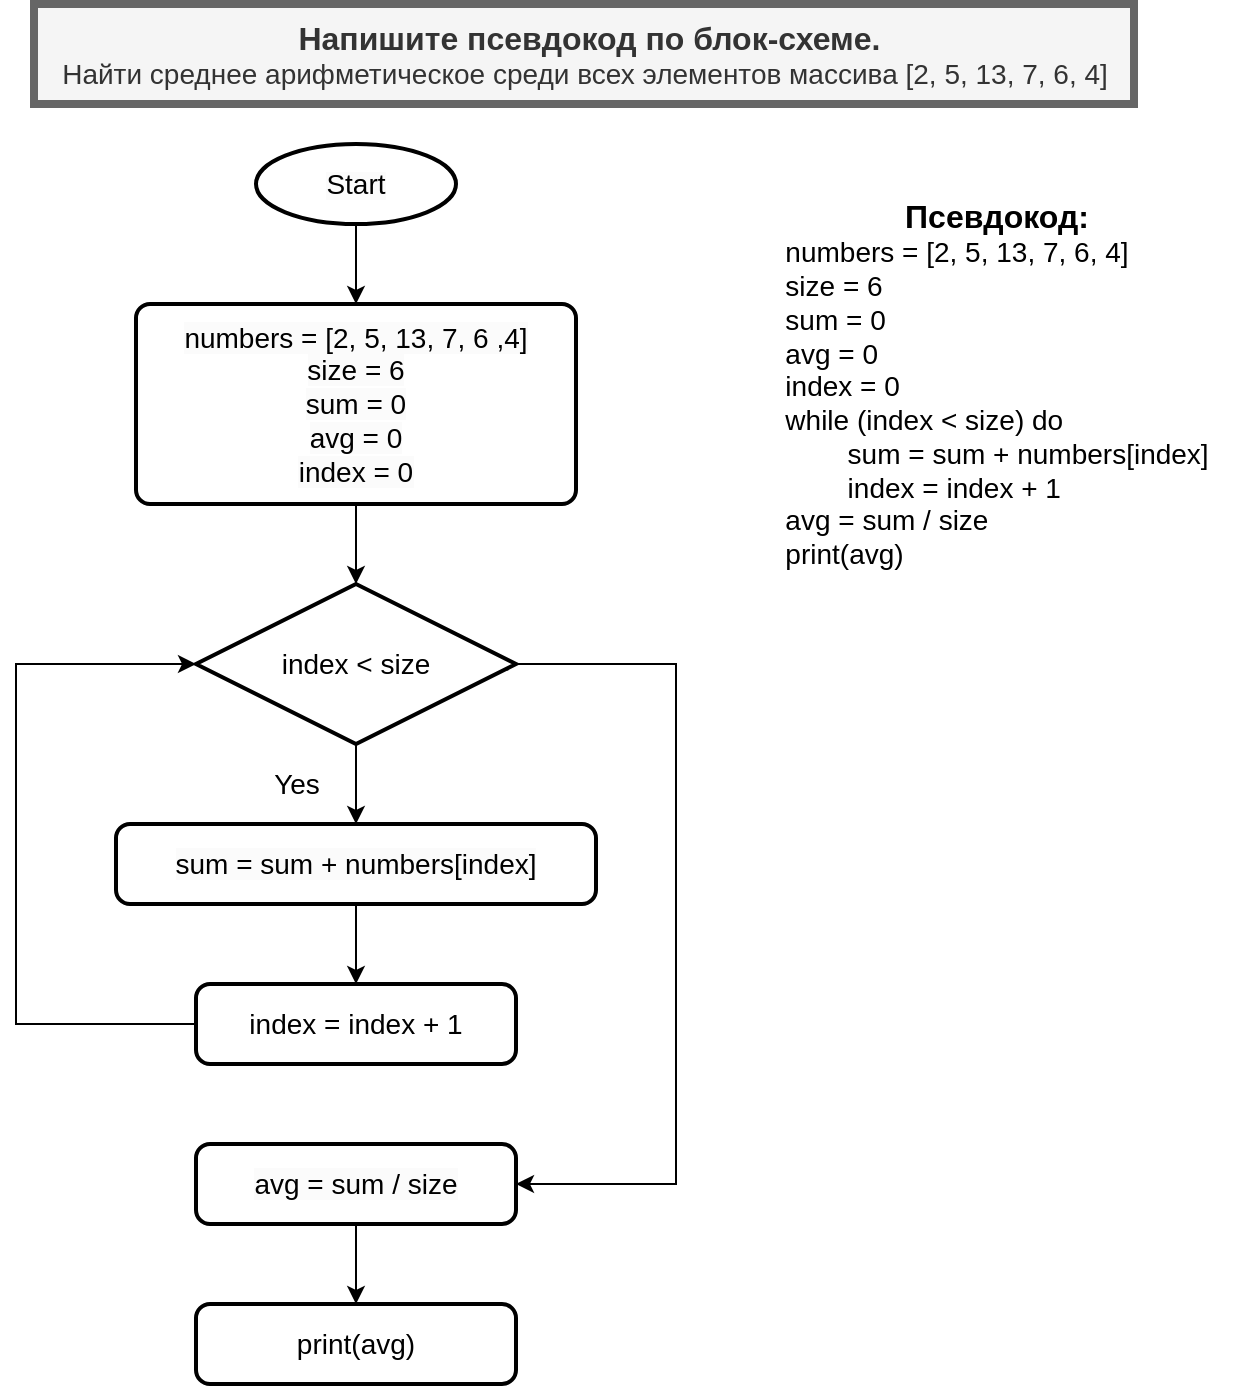<mxfile version="20.5.3" type="embed"><diagram name="Страница — 1" id="8HpTapa71NCDoCe-ygBM"><mxGraphModel dx="1064" dy="743" grid="1" gridSize="10" guides="1" tooltips="1" connect="1" arrows="1" fold="1" page="1" pageScale="1" pageWidth="827" pageHeight="1169" math="0" shadow="0"><root><mxCell id="0"/><mxCell id="1" parent="0"/><mxCell id="wdOULMjsJKmyOhc7D2AF-30" value="Yes" style="text;html=1;align=center;verticalAlign=middle;resizable=0;points=[];autosize=1;strokeColor=none;fillColor=none;fontSize=14;" parent="1" vertex="1"><mxGeometry x="245" y="450" width="50" height="30" as="geometry"/></mxCell><mxCell id="wdOULMjsJKmyOhc7D2AF-35" value="&lt;b&gt;&lt;font style=&quot;font-size: 16px;&quot;&gt;&amp;nbsp;Напишите псевдокод по блок-схеме.&lt;/font&gt;&lt;/b&gt; &lt;br&gt;&lt;font style=&quot;font-size: 14px;&quot;&gt;Найти среднее арифметическое среди всех элементов массива [2, 5, 13, 7, 6, 4]&lt;/font&gt;" style="text;html=1;align=center;verticalAlign=middle;resizable=0;points=[];autosize=1;strokeWidth=4;fillColor=#f5f5f5;fontColor=#333333;strokeColor=#666666;" parent="1" vertex="1"><mxGeometry x="139" y="40" width="550" height="50" as="geometry"/></mxCell><mxCell id="wdOULMjsJKmyOhc7D2AF-36" value="&lt;div style=&quot;&quot;&gt;&lt;b style=&quot;&quot;&gt;&lt;font style=&quot;font-size: 16px;&quot;&gt;Псевдокод:&lt;/font&gt;&lt;/b&gt;&lt;/div&gt;&lt;div style=&quot;text-align: left; font-size: 14px;&quot;&gt;&lt;span style=&quot;background-color: initial;&quot;&gt;&lt;font style=&quot;font-size: 14px;&quot;&gt;numbers = [2, 5, 13, 7, 6, 4]&lt;/font&gt;&lt;/span&gt;&lt;/div&gt;&lt;div style=&quot;text-align: left; font-size: 14px;&quot;&gt;&lt;span style=&quot;background-color: initial;&quot;&gt;&lt;font style=&quot;font-size: 14px;&quot;&gt;size = 6&lt;/font&gt;&lt;/span&gt;&lt;/div&gt;&lt;div style=&quot;text-align: left; font-size: 14px;&quot;&gt;&lt;span style=&quot;background-color: initial;&quot;&gt;&lt;font style=&quot;font-size: 14px;&quot;&gt;sum = 0&lt;/font&gt;&lt;/span&gt;&lt;/div&gt;&lt;div style=&quot;text-align: left; font-size: 14px;&quot;&gt;&lt;font style=&quot;font-size: 14px;&quot;&gt;avg = 0&lt;/font&gt;&lt;/div&gt;&lt;div style=&quot;text-align: left; font-size: 14px;&quot;&gt;&lt;font style=&quot;font-size: 14px;&quot;&gt;index = 0&lt;/font&gt;&lt;/div&gt;&lt;div style=&quot;text-align: left; font-size: 14px;&quot;&gt;&lt;font style=&quot;font-size: 14px;&quot;&gt;while (index &amp;lt; size) do&lt;/font&gt;&lt;/div&gt;&lt;div style=&quot;text-align: left; font-size: 14px;&quot;&gt;&lt;font style=&quot;font-size: 14px;&quot;&gt;&lt;span style=&quot;white-space: pre;&quot;&gt;&#9;&lt;/span&gt;sum = sum + numbers[index]&lt;br&gt;&lt;/font&gt;&lt;/div&gt;&lt;div style=&quot;text-align: left; font-size: 14px;&quot;&gt;&lt;font style=&quot;font-size: 14px;&quot;&gt;&lt;span style=&quot;white-space: pre;&quot;&gt;&#9;&lt;/span&gt;index = index + 1&lt;br&gt;&lt;/font&gt;&lt;/div&gt;&lt;div style=&quot;text-align: left; font-size: 14px;&quot;&gt;&lt;font style=&quot;font-size: 14px;&quot;&gt;avg = sum / size&lt;/font&gt;&lt;/div&gt;&lt;div style=&quot;text-align: left; font-size: 14px;&quot;&gt;&lt;font style=&quot;font-size: 14px;&quot;&gt;print(avg)&lt;/font&gt;&lt;/div&gt;" style="text;html=1;align=center;verticalAlign=middle;resizable=0;points=[];autosize=1;strokeColor=none;fillColor=none;fontSize=16;" parent="1" vertex="1"><mxGeometry x="500" y="130" width="240" height="200" as="geometry"/></mxCell><mxCell id="wdOULMjsJKmyOhc7D2AF-42" value="" style="edgeStyle=orthogonalEdgeStyle;rounded=0;orthogonalLoop=1;jettySize=auto;html=1;" parent="1" source="wdOULMjsJKmyOhc7D2AF-38" target="wdOULMjsJKmyOhc7D2AF-39" edge="1"><mxGeometry relative="1" as="geometry"/></mxCell><mxCell id="wdOULMjsJKmyOhc7D2AF-38" value="&lt;span style=&quot;color: rgb(0, 0, 0); font-family: Helvetica; font-style: normal; font-variant-ligatures: normal; font-variant-caps: normal; letter-spacing: normal; orphans: 2; text-indent: 0px; text-transform: none; widows: 2; word-spacing: 0px; -webkit-text-stroke-width: 0px; background-color: rgb(251, 251, 251); text-decoration-thickness: initial; text-decoration-style: initial; text-decoration-color: initial; float: none; display: inline !important;&quot;&gt;&lt;font style=&quot;font-size: 14px;&quot;&gt;Start&lt;/font&gt;&lt;/span&gt;" style="strokeWidth=2;html=1;shape=mxgraph.flowchart.start_1;whiteSpace=wrap;align=center;" parent="1" vertex="1"><mxGeometry x="250" y="110" width="100" height="40" as="geometry"/></mxCell><mxCell id="wdOULMjsJKmyOhc7D2AF-43" value="" style="edgeStyle=orthogonalEdgeStyle;rounded=0;orthogonalLoop=1;jettySize=auto;html=1;" parent="1" source="wdOULMjsJKmyOhc7D2AF-39" target="wdOULMjsJKmyOhc7D2AF-41" edge="1"><mxGeometry relative="1" as="geometry"/></mxCell><mxCell id="wdOULMjsJKmyOhc7D2AF-39" value="&lt;font style=&quot;font-size: 14px;&quot;&gt;&lt;span style=&quot;color: rgb(0, 0, 0); font-family: Helvetica; font-style: normal; font-variant-ligatures: normal; font-variant-caps: normal; font-weight: 400; letter-spacing: normal; orphans: 2; text-align: center; text-indent: 0px; text-transform: none; widows: 2; word-spacing: 0px; -webkit-text-stroke-width: 0px; background-color: rgb(251, 251, 251); text-decoration-thickness: initial; text-decoration-style: initial; text-decoration-color: initial; float: none; display: inline !important;&quot;&gt;numbers = [2, 5, 13, 7, 6 ,4]&lt;/span&gt;&lt;br style=&quot;border-color: var(--border-color); color: rgb(0, 0, 0); font-family: Helvetica; font-style: normal; font-variant-ligatures: normal; font-variant-caps: normal; font-weight: 400; letter-spacing: normal; orphans: 2; text-align: center; text-indent: 0px; text-transform: none; widows: 2; word-spacing: 0px; -webkit-text-stroke-width: 0px; background-color: rgb(251, 251, 251); text-decoration-thickness: initial; text-decoration-style: initial; text-decoration-color: initial;&quot;&gt;&lt;span style=&quot;color: rgb(0, 0, 0); font-family: Helvetica; font-style: normal; font-variant-ligatures: normal; font-variant-caps: normal; font-weight: 400; letter-spacing: normal; orphans: 2; text-align: center; text-indent: 0px; text-transform: none; widows: 2; word-spacing: 0px; -webkit-text-stroke-width: 0px; background-color: rgb(251, 251, 251); text-decoration-thickness: initial; text-decoration-style: initial; text-decoration-color: initial; float: none; display: inline !important;&quot;&gt;size = 6&lt;/span&gt;&lt;br style=&quot;border-color: var(--border-color); color: rgb(0, 0, 0); font-family: Helvetica; font-style: normal; font-variant-ligatures: normal; font-variant-caps: normal; font-weight: 400; letter-spacing: normal; orphans: 2; text-align: center; text-indent: 0px; text-transform: none; widows: 2; word-spacing: 0px; -webkit-text-stroke-width: 0px; background-color: rgb(251, 251, 251); text-decoration-thickness: initial; text-decoration-style: initial; text-decoration-color: initial;&quot;&gt;&lt;span style=&quot;color: rgb(0, 0, 0); font-family: Helvetica; font-style: normal; font-variant-ligatures: normal; font-variant-caps: normal; font-weight: 400; letter-spacing: normal; orphans: 2; text-align: center; text-indent: 0px; text-transform: none; widows: 2; word-spacing: 0px; -webkit-text-stroke-width: 0px; background-color: rgb(251, 251, 251); text-decoration-thickness: initial; text-decoration-style: initial; text-decoration-color: initial; float: none; display: inline !important;&quot;&gt;sum = 0&lt;/span&gt;&lt;br style=&quot;border-color: var(--border-color); color: rgb(0, 0, 0); font-family: Helvetica; font-style: normal; font-variant-ligatures: normal; font-variant-caps: normal; font-weight: 400; letter-spacing: normal; orphans: 2; text-align: center; text-indent: 0px; text-transform: none; widows: 2; word-spacing: 0px; -webkit-text-stroke-width: 0px; background-color: rgb(251, 251, 251); text-decoration-thickness: initial; text-decoration-style: initial; text-decoration-color: initial;&quot;&gt;&lt;span style=&quot;color: rgb(0, 0, 0); font-family: Helvetica; font-style: normal; font-variant-ligatures: normal; font-variant-caps: normal; font-weight: 400; letter-spacing: normal; orphans: 2; text-align: center; text-indent: 0px; text-transform: none; widows: 2; word-spacing: 0px; -webkit-text-stroke-width: 0px; background-color: rgb(251, 251, 251); text-decoration-thickness: initial; text-decoration-style: initial; text-decoration-color: initial; float: none; display: inline !important;&quot;&gt;avg = 0&lt;/span&gt;&lt;br style=&quot;border-color: var(--border-color); color: rgb(0, 0, 0); font-family: Helvetica; font-style: normal; font-variant-ligatures: normal; font-variant-caps: normal; font-weight: 400; letter-spacing: normal; orphans: 2; text-align: center; text-indent: 0px; text-transform: none; widows: 2; word-spacing: 0px; -webkit-text-stroke-width: 0px; background-color: rgb(251, 251, 251); text-decoration-thickness: initial; text-decoration-style: initial; text-decoration-color: initial;&quot;&gt;&lt;span style=&quot;color: rgb(0, 0, 0); font-family: Helvetica; font-style: normal; font-variant-ligatures: normal; font-variant-caps: normal; font-weight: 400; letter-spacing: normal; orphans: 2; text-align: center; text-indent: 0px; text-transform: none; widows: 2; word-spacing: 0px; -webkit-text-stroke-width: 0px; background-color: rgb(251, 251, 251); text-decoration-thickness: initial; text-decoration-style: initial; text-decoration-color: initial; float: none; display: inline !important;&quot;&gt;index = 0&lt;/span&gt;&lt;br&gt;&lt;/font&gt;" style="rounded=1;whiteSpace=wrap;html=1;absoluteArcSize=1;arcSize=14;strokeWidth=2;" parent="1" vertex="1"><mxGeometry x="190" y="190" width="220" height="100" as="geometry"/></mxCell><mxCell id="wdOULMjsJKmyOhc7D2AF-91" value="" style="edgeStyle=orthogonalEdgeStyle;rounded=0;orthogonalLoop=1;jettySize=auto;html=1;" parent="1" source="wdOULMjsJKmyOhc7D2AF-41" target="wdOULMjsJKmyOhc7D2AF-89" edge="1"><mxGeometry relative="1" as="geometry"/></mxCell><mxCell id="wdOULMjsJKmyOhc7D2AF-100" value="" style="edgeStyle=orthogonalEdgeStyle;rounded=0;orthogonalLoop=1;jettySize=auto;html=1;entryX=1;entryY=0.5;entryDx=0;entryDy=0;exitX=0.973;exitY=0.54;exitDx=0;exitDy=0;exitPerimeter=0;" parent="1" source="wdOULMjsJKmyOhc7D2AF-41" target="wdOULMjsJKmyOhc7D2AF-98" edge="1"><mxGeometry relative="1" as="geometry"><Array as="points"><mxPoint x="376" y="370"/><mxPoint x="460" y="370"/><mxPoint x="460" y="630"/></Array></mxGeometry></mxCell><mxCell id="wdOULMjsJKmyOhc7D2AF-41" value="index &amp;lt; size" style="strokeWidth=2;html=1;shape=mxgraph.flowchart.decision;whiteSpace=wrap;fontSize=14;" parent="1" vertex="1"><mxGeometry x="220" y="330" width="160" height="80" as="geometry"/></mxCell><mxCell id="wdOULMjsJKmyOhc7D2AF-93" value="" style="edgeStyle=orthogonalEdgeStyle;rounded=0;orthogonalLoop=1;jettySize=auto;html=1;" parent="1" source="wdOULMjsJKmyOhc7D2AF-89" edge="1"><mxGeometry relative="1" as="geometry"><mxPoint x="300" y="530" as="targetPoint"/></mxGeometry></mxCell><mxCell id="wdOULMjsJKmyOhc7D2AF-89" value="&lt;font style=&quot;font-size: 14px;&quot;&gt;&lt;span style=&quot;color: rgb(0, 0, 0); font-family: Helvetica; font-style: normal; font-variant-ligatures: normal; font-variant-caps: normal; font-weight: 400; letter-spacing: normal; orphans: 2; text-align: center; text-indent: 0px; text-transform: none; widows: 2; word-spacing: 0px; -webkit-text-stroke-width: 0px; background-color: rgb(251, 251, 251); text-decoration-thickness: initial; text-decoration-style: initial; text-decoration-color: initial; float: none; display: inline !important;&quot;&gt;sum = sum + numbers[index]&lt;/span&gt;&lt;br&gt;&lt;/font&gt;" style="rounded=1;whiteSpace=wrap;html=1;absoluteArcSize=1;arcSize=14;strokeWidth=2;fontSize=14;" parent="1" vertex="1"><mxGeometry x="180" y="450" width="240" height="40" as="geometry"/></mxCell><mxCell id="wdOULMjsJKmyOhc7D2AF-97" style="edgeStyle=orthogonalEdgeStyle;rounded=0;orthogonalLoop=1;jettySize=auto;html=1;entryX=0;entryY=0.5;entryDx=0;entryDy=0;entryPerimeter=0;" parent="1" source="wdOULMjsJKmyOhc7D2AF-94" target="wdOULMjsJKmyOhc7D2AF-41" edge="1"><mxGeometry relative="1" as="geometry"><mxPoint x="240" y="360" as="targetPoint"/><Array as="points"><mxPoint x="130" y="550"/><mxPoint x="130" y="370"/></Array></mxGeometry></mxCell><mxCell id="wdOULMjsJKmyOhc7D2AF-94" value="&lt;font style=&quot;font-size: 14px;&quot;&gt;index = index + 1&lt;br&gt;&lt;/font&gt;" style="rounded=1;whiteSpace=wrap;html=1;absoluteArcSize=1;arcSize=14;strokeWidth=2;fontSize=14;" parent="1" vertex="1"><mxGeometry x="220" y="530" width="160" height="40" as="geometry"/></mxCell><mxCell id="wdOULMjsJKmyOhc7D2AF-96" value="Yes" style="text;html=1;align=center;verticalAlign=middle;resizable=0;points=[];autosize=1;strokeColor=none;fillColor=none;fontSize=14;" parent="1" vertex="1"><mxGeometry x="245" y="415" width="50" height="30" as="geometry"/></mxCell><mxCell id="wdOULMjsJKmyOhc7D2AF-102" value="" style="edgeStyle=orthogonalEdgeStyle;rounded=0;orthogonalLoop=1;jettySize=auto;html=1;" parent="1" source="wdOULMjsJKmyOhc7D2AF-98" target="wdOULMjsJKmyOhc7D2AF-99" edge="1"><mxGeometry relative="1" as="geometry"/></mxCell><mxCell id="wdOULMjsJKmyOhc7D2AF-98" value="&lt;font style=&quot;font-size: 14px;&quot;&gt;&lt;span style=&quot;color: rgb(0, 0, 0); font-family: Helvetica; font-style: normal; font-variant-ligatures: normal; font-variant-caps: normal; font-weight: 400; letter-spacing: normal; orphans: 2; text-align: center; text-indent: 0px; text-transform: none; widows: 2; word-spacing: 0px; -webkit-text-stroke-width: 0px; background-color: rgb(251, 251, 251); text-decoration-thickness: initial; text-decoration-style: initial; text-decoration-color: initial; float: none; display: inline !important;&quot;&gt;avg = sum / size&lt;/span&gt;&lt;br&gt;&lt;/font&gt;" style="rounded=1;whiteSpace=wrap;html=1;absoluteArcSize=1;arcSize=14;strokeWidth=2;" parent="1" vertex="1"><mxGeometry x="220" y="610" width="160" height="40" as="geometry"/></mxCell><mxCell id="wdOULMjsJKmyOhc7D2AF-99" value="&lt;font style=&quot;font-size: 14px;&quot;&gt;print(avg)&lt;/font&gt;" style="rounded=1;whiteSpace=wrap;html=1;absoluteArcSize=1;arcSize=14;strokeWidth=2;" parent="1" vertex="1"><mxGeometry x="220" y="690" width="160" height="40" as="geometry"/></mxCell></root></mxGraphModel></diagram></mxfile>